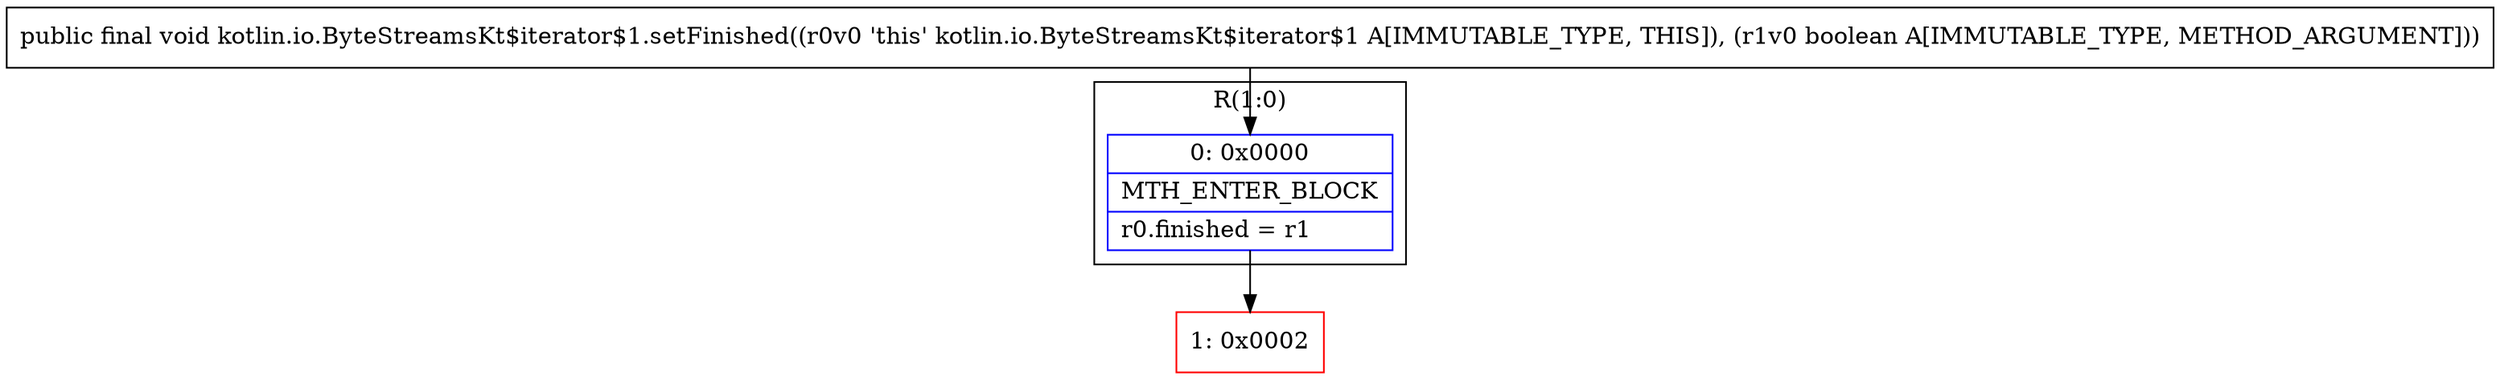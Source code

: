 digraph "CFG forkotlin.io.ByteStreamsKt$iterator$1.setFinished(Z)V" {
subgraph cluster_Region_506752413 {
label = "R(1:0)";
node [shape=record,color=blue];
Node_0 [shape=record,label="{0\:\ 0x0000|MTH_ENTER_BLOCK\l|r0.finished = r1\l}"];
}
Node_1 [shape=record,color=red,label="{1\:\ 0x0002}"];
MethodNode[shape=record,label="{public final void kotlin.io.ByteStreamsKt$iterator$1.setFinished((r0v0 'this' kotlin.io.ByteStreamsKt$iterator$1 A[IMMUTABLE_TYPE, THIS]), (r1v0 boolean A[IMMUTABLE_TYPE, METHOD_ARGUMENT])) }"];
MethodNode -> Node_0;
Node_0 -> Node_1;
}

